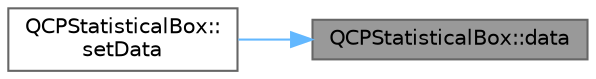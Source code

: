 digraph "QCPStatisticalBox::data"
{
 // LATEX_PDF_SIZE
  bgcolor="transparent";
  edge [fontname=Helvetica,fontsize=10,labelfontname=Helvetica,labelfontsize=10];
  node [fontname=Helvetica,fontsize=10,shape=box,height=0.2,width=0.4];
  rankdir="RL";
  Node1 [label="QCPStatisticalBox::data",height=0.2,width=0.4,color="gray40", fillcolor="grey60", style="filled", fontcolor="black",tooltip=" "];
  Node1 -> Node2 [dir="back",color="steelblue1",style="solid"];
  Node2 [label="QCPStatisticalBox::\lsetData",height=0.2,width=0.4,color="grey40", fillcolor="white", style="filled",URL="$class_q_c_p_statistical_box.html#a08a6da55822bad825ee25a8069b9b52f",tooltip=" "];
}
